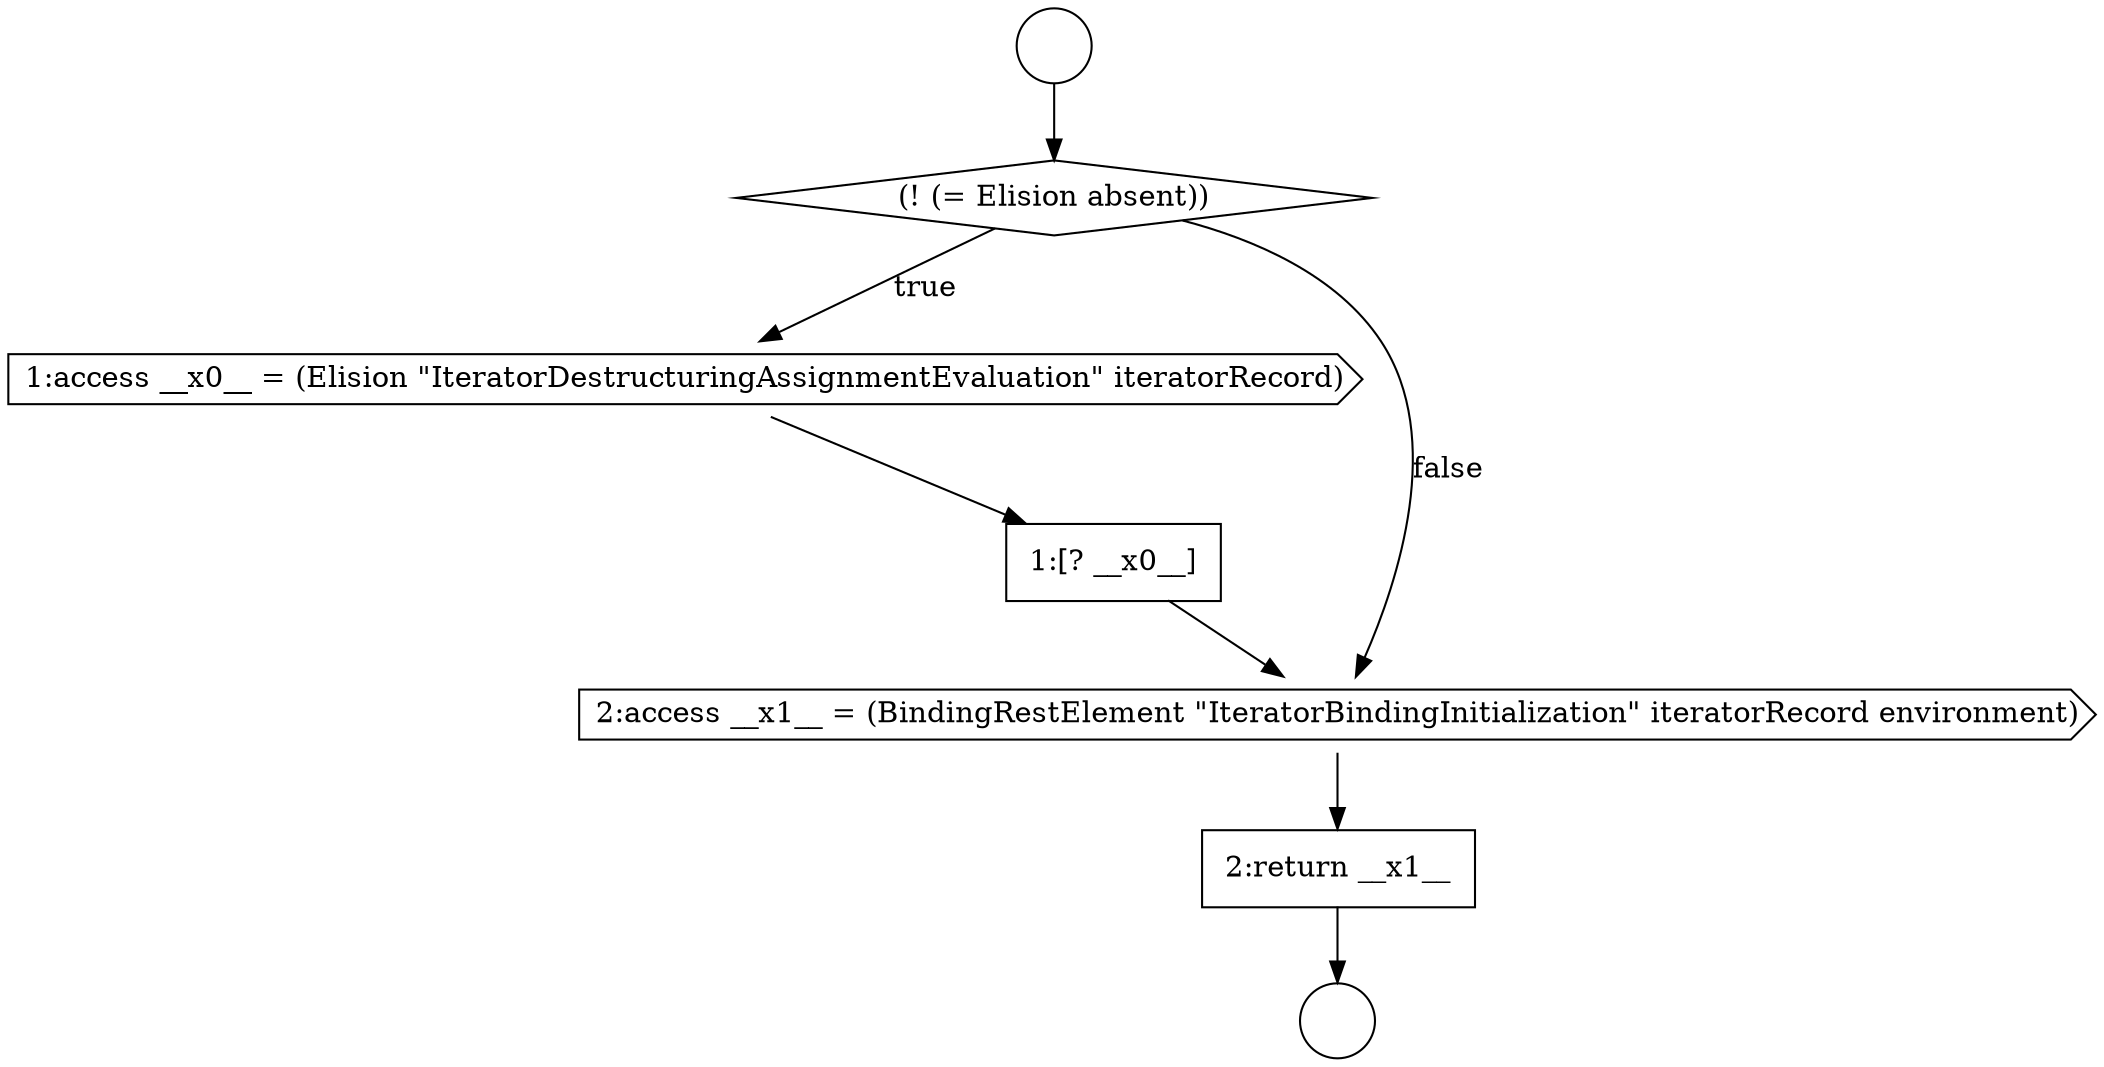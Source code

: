 digraph {
  node6208 [shape=circle label=" " color="black" fillcolor="white" style=filled]
  node6210 [shape=cds, label=<<font color="black">1:access __x0__ = (Elision &quot;IteratorDestructuringAssignmentEvaluation&quot; iteratorRecord)</font>> color="black" fillcolor="white" style=filled]
  node6212 [shape=cds, label=<<font color="black">2:access __x1__ = (BindingRestElement &quot;IteratorBindingInitialization&quot; iteratorRecord environment)</font>> color="black" fillcolor="white" style=filled]
  node6213 [shape=none, margin=0, label=<<font color="black">
    <table border="0" cellborder="1" cellspacing="0" cellpadding="10">
      <tr><td align="left">2:return __x1__</td></tr>
    </table>
  </font>> color="black" fillcolor="white" style=filled]
  node6209 [shape=diamond, label=<<font color="black">(! (= Elision absent))</font>> color="black" fillcolor="white" style=filled]
  node6207 [shape=circle label=" " color="black" fillcolor="white" style=filled]
  node6211 [shape=none, margin=0, label=<<font color="black">
    <table border="0" cellborder="1" cellspacing="0" cellpadding="10">
      <tr><td align="left">1:[? __x0__]</td></tr>
    </table>
  </font>> color="black" fillcolor="white" style=filled]
  node6211 -> node6212 [ color="black"]
  node6210 -> node6211 [ color="black"]
  node6209 -> node6210 [label=<<font color="black">true</font>> color="black"]
  node6209 -> node6212 [label=<<font color="black">false</font>> color="black"]
  node6212 -> node6213 [ color="black"]
  node6207 -> node6209 [ color="black"]
  node6213 -> node6208 [ color="black"]
}
